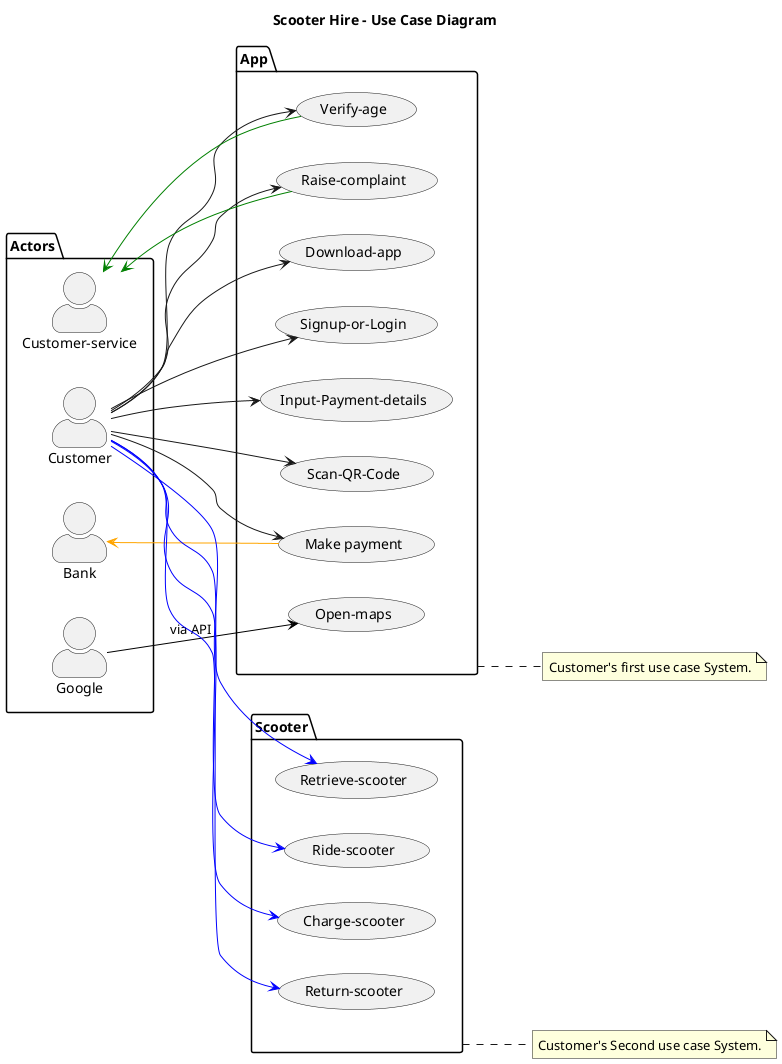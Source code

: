 @startuml
title Scooter Hire - Use Case Diagram

left to right direction
skinparam actorStyle awesome
package Actors {
  actor "Customer-service" as cs
  actor Customer as g
  actor Bank as b
  actor Google as goog

}
package App {
  usecase "Download-app" as UC1
  usecase "Signup-or-Login" as UC2
  usecase "Input-Payment-details" as UC3
  usecase "Verify-age" as UC10
  usecase "Scan-QR-Code" as UC4
  usecase "Raise-complaint" as UC9
  usecase "Make payment" as UC11
  usecase "Open-maps" as UC12


}

package Scooter {
  usecase "Retrieve-scooter" as UC5
  usecase "Ride-scooter" as UC6
  usecase "Charge-scooter" as UC7
  usecase "Return-scooter" as UC8
}

note right of App : Customer's first use case System.
note right of Scooter : Customer's Second use case System.

g --> UC4
g --> UC10
g --> UC11
g --> UC9
UC9 --> cs #line:green;
UC10 --> cs #line:green;

UC11 --> b #line:orange;
goog --> UC12 #line:black : via API

g --> UC1
g --> UC2
g --> UC3
g --> UC5 #line:blue;

g --> UC6 #line:blue;
g --> UC7 #line:blue;
g --> UC8 #line:blue;
@enduml
